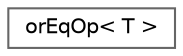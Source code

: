 digraph "Graphical Class Hierarchy"
{
 // LATEX_PDF_SIZE
  bgcolor="transparent";
  edge [fontname=Helvetica,fontsize=10,labelfontname=Helvetica,labelfontsize=10];
  node [fontname=Helvetica,fontsize=10,shape=box,height=0.2,width=0.4];
  rankdir="LR";
  Node0 [id="Node000000",label="orEqOp\< T \>",height=0.2,width=0.4,color="grey40", fillcolor="white", style="filled",URL="$structFoam_1_1orEqOp.html",tooltip=" "];
}
